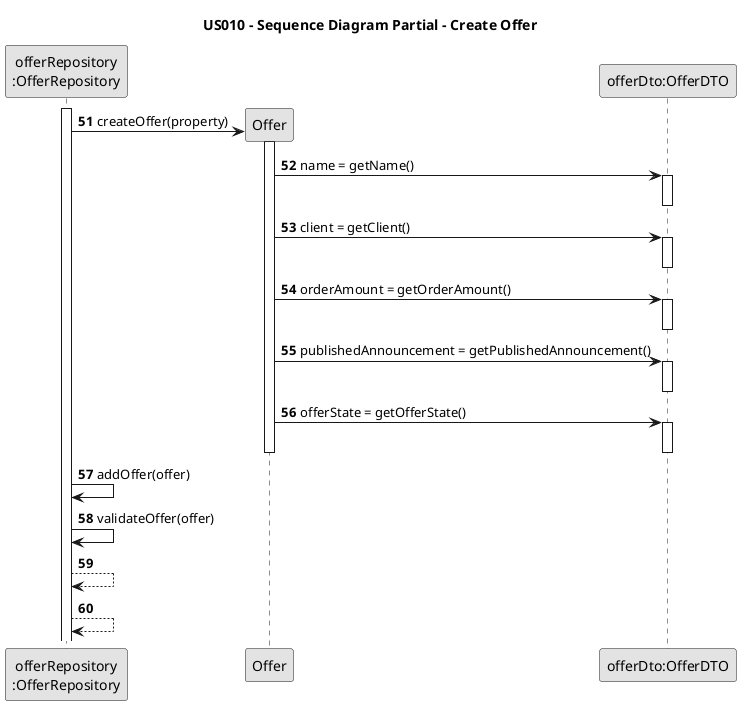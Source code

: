 @startuml

skinparam monochrome true
skinparam packageStyle rectangle
skinparam shadowing false

title US010 - Sequence Diagram Partial - Create Offer

participant "offerRepository\n:OfferRepository" as OfferRepository
participant "Offer" as Offer
participant "offerDto:OfferDTO" as offerDto

autonumber 51

activate OfferRepository

OfferRepository -> Offer** : createOffer(property)
activate Offer

Offer -> offerDto : name = getName()
activate offerDto
deactivate offerDto

Offer -> offerDto : client = getClient()
activate offerDto
deactivate offerDto

Offer -> offerDto : orderAmount = getOrderAmount()
activate offerDto
deactivate offerDto

Offer -> offerDto : publishedAnnouncement = getPublishedAnnouncement()
activate offerDto
deactivate offerDto

Offer -> offerDto : offerState = getOfferState()
activate offerDto
deactivate offerDto

deactivate Offer

OfferRepository -> OfferRepository : addOffer(offer)

OfferRepository -> OfferRepository : validateOffer(offer)

OfferRepository --> OfferRepository

OfferRepository --> OfferRepository


@enduml